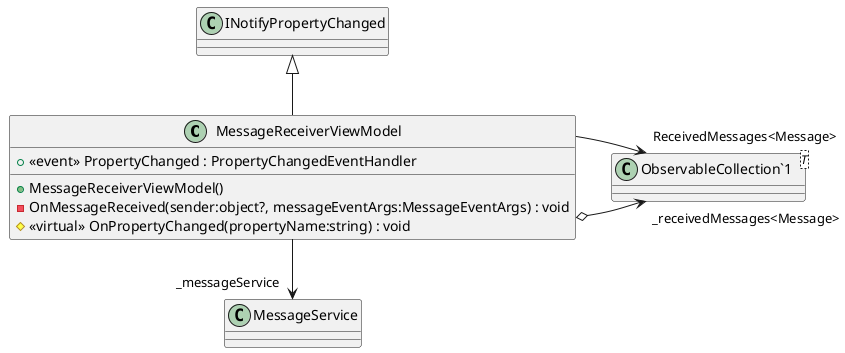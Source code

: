 @startuml
class MessageReceiverViewModel {
    + MessageReceiverViewModel()
    - OnMessageReceived(sender:object?, messageEventArgs:MessageEventArgs) : void
    +  <<event>> PropertyChanged : PropertyChangedEventHandler 
    # <<virtual>> OnPropertyChanged(propertyName:string) : void
}
class "ObservableCollection`1"<T> {
}
INotifyPropertyChanged <|-- MessageReceiverViewModel
MessageReceiverViewModel o-> "_receivedMessages<Message>" "ObservableCollection`1"
MessageReceiverViewModel --> "_messageService" MessageService
MessageReceiverViewModel --> "ReceivedMessages<Message>" "ObservableCollection`1"
@enduml
